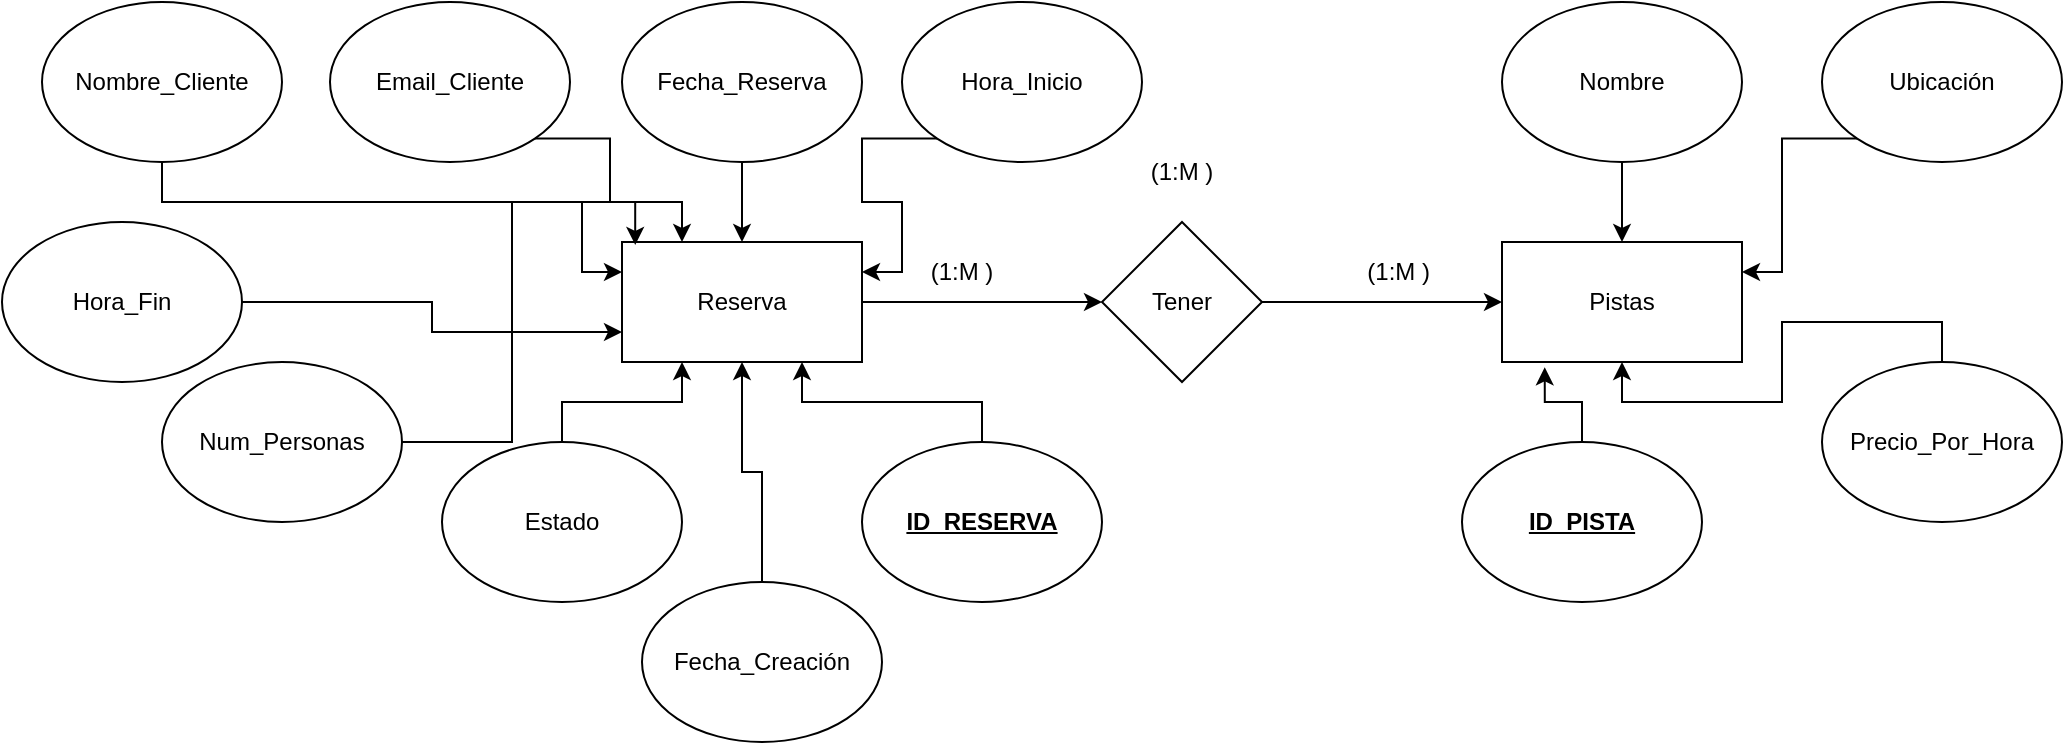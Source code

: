 <mxfile version="24.7.5">
  <diagram name="Página-1" id="u8HXv5CQFw7PcJTBH-40">
    <mxGraphModel dx="1318" dy="626" grid="1" gridSize="10" guides="1" tooltips="1" connect="1" arrows="1" fold="1" page="1" pageScale="1" pageWidth="827" pageHeight="1169" math="0" shadow="0">
      <root>
        <mxCell id="0" />
        <mxCell id="1" parent="0" />
        <mxCell id="_yp4fYKAYpIatXdRcKzD-2" value="Nombre_Cliente" style="ellipse;whiteSpace=wrap;html=1;" parent="1" vertex="1">
          <mxGeometry x="270" y="10" width="120" height="80" as="geometry" />
        </mxCell>
        <mxCell id="tcerWYPfzP1xGE7nUud--3" style="edgeStyle=orthogonalEdgeStyle;rounded=0;orthogonalLoop=1;jettySize=auto;html=1;exitX=1;exitY=1;exitDx=0;exitDy=0;entryX=0;entryY=0.25;entryDx=0;entryDy=0;" parent="1" source="_yp4fYKAYpIatXdRcKzD-3" target="_yp4fYKAYpIatXdRcKzD-11" edge="1">
          <mxGeometry relative="1" as="geometry" />
        </mxCell>
        <mxCell id="_yp4fYKAYpIatXdRcKzD-3" value="Email_Cliente" style="ellipse;whiteSpace=wrap;html=1;" parent="1" vertex="1">
          <mxGeometry x="414" y="10" width="120" height="80" as="geometry" />
        </mxCell>
        <mxCell id="tcerWYPfzP1xGE7nUud--6" style="edgeStyle=orthogonalEdgeStyle;rounded=0;orthogonalLoop=1;jettySize=auto;html=1;exitX=1;exitY=0.5;exitDx=0;exitDy=0;entryX=0;entryY=0.75;entryDx=0;entryDy=0;" parent="1" source="_yp4fYKAYpIatXdRcKzD-4" target="_yp4fYKAYpIatXdRcKzD-11" edge="1">
          <mxGeometry relative="1" as="geometry" />
        </mxCell>
        <mxCell id="_yp4fYKAYpIatXdRcKzD-4" value="Hora_Fin" style="ellipse;whiteSpace=wrap;html=1;" parent="1" vertex="1">
          <mxGeometry x="250" y="120" width="120" height="80" as="geometry" />
        </mxCell>
        <mxCell id="tcerWYPfzP1xGE7nUud--7" style="edgeStyle=orthogonalEdgeStyle;rounded=0;orthogonalLoop=1;jettySize=auto;html=1;exitX=1;exitY=0.5;exitDx=0;exitDy=0;entryX=0.25;entryY=0;entryDx=0;entryDy=0;" parent="1" source="_yp4fYKAYpIatXdRcKzD-5" target="_yp4fYKAYpIatXdRcKzD-11" edge="1">
          <mxGeometry relative="1" as="geometry" />
        </mxCell>
        <mxCell id="_yp4fYKAYpIatXdRcKzD-5" value="Num_Personas" style="ellipse;whiteSpace=wrap;html=1;" parent="1" vertex="1">
          <mxGeometry x="330" y="190" width="120" height="80" as="geometry" />
        </mxCell>
        <mxCell id="_yp4fYKAYpIatXdRcKzD-10" value="Pistas" style="rounded=0;whiteSpace=wrap;html=1;" parent="1" vertex="1">
          <mxGeometry x="1000" y="130" width="120" height="60" as="geometry" />
        </mxCell>
        <mxCell id="_yp4fYKAYpIatXdRcKzD-52" style="edgeStyle=orthogonalEdgeStyle;rounded=0;orthogonalLoop=1;jettySize=auto;html=1;exitX=1;exitY=0.5;exitDx=0;exitDy=0;entryX=0;entryY=0.5;entryDx=0;entryDy=0;" parent="1" source="_yp4fYKAYpIatXdRcKzD-11" target="_yp4fYKAYpIatXdRcKzD-47" edge="1">
          <mxGeometry relative="1" as="geometry" />
        </mxCell>
        <mxCell id="_yp4fYKAYpIatXdRcKzD-11" value="Reserva" style="rounded=0;whiteSpace=wrap;html=1;" parent="1" vertex="1">
          <mxGeometry x="560" y="130" width="120" height="60" as="geometry" />
        </mxCell>
        <mxCell id="_yp4fYKAYpIatXdRcKzD-38" style="edgeStyle=orthogonalEdgeStyle;rounded=0;orthogonalLoop=1;jettySize=auto;html=1;exitX=0;exitY=1;exitDx=0;exitDy=0;entryX=1;entryY=0.25;entryDx=0;entryDy=0;" parent="1" source="_yp4fYKAYpIatXdRcKzD-17" target="_yp4fYKAYpIatXdRcKzD-11" edge="1">
          <mxGeometry relative="1" as="geometry" />
        </mxCell>
        <mxCell id="_yp4fYKAYpIatXdRcKzD-17" value="Hora_Inicio" style="ellipse;whiteSpace=wrap;html=1;" parent="1" vertex="1">
          <mxGeometry x="700" y="10" width="120" height="80" as="geometry" />
        </mxCell>
        <mxCell id="_yp4fYKAYpIatXdRcKzD-36" style="edgeStyle=orthogonalEdgeStyle;rounded=0;orthogonalLoop=1;jettySize=auto;html=1;exitX=0.5;exitY=1;exitDx=0;exitDy=0;entryX=0.5;entryY=0;entryDx=0;entryDy=0;" parent="1" source="_yp4fYKAYpIatXdRcKzD-18" target="_yp4fYKAYpIatXdRcKzD-11" edge="1">
          <mxGeometry relative="1" as="geometry" />
        </mxCell>
        <mxCell id="_yp4fYKAYpIatXdRcKzD-18" value="Fecha_Reserva" style="ellipse;whiteSpace=wrap;html=1;" parent="1" vertex="1">
          <mxGeometry x="560" y="10" width="120" height="80" as="geometry" />
        </mxCell>
        <mxCell id="_yp4fYKAYpIatXdRcKzD-44" style="edgeStyle=orthogonalEdgeStyle;rounded=0;orthogonalLoop=1;jettySize=auto;html=1;exitX=0.5;exitY=0;exitDx=0;exitDy=0;entryX=0.75;entryY=1;entryDx=0;entryDy=0;" parent="1" source="_yp4fYKAYpIatXdRcKzD-21" target="_yp4fYKAYpIatXdRcKzD-11" edge="1">
          <mxGeometry relative="1" as="geometry" />
        </mxCell>
        <mxCell id="_yp4fYKAYpIatXdRcKzD-21" value="&lt;b&gt;&lt;u&gt;ID_RESERVA&lt;/u&gt;&lt;/b&gt;" style="ellipse;whiteSpace=wrap;html=1;" parent="1" vertex="1">
          <mxGeometry x="680" y="230" width="120" height="80" as="geometry" />
        </mxCell>
        <mxCell id="_yp4fYKAYpIatXdRcKzD-46" style="edgeStyle=orthogonalEdgeStyle;rounded=0;orthogonalLoop=1;jettySize=auto;html=1;exitX=0.5;exitY=0;exitDx=0;exitDy=0;entryX=0.25;entryY=1;entryDx=0;entryDy=0;" parent="1" source="_yp4fYKAYpIatXdRcKzD-23" target="_yp4fYKAYpIatXdRcKzD-11" edge="1">
          <mxGeometry relative="1" as="geometry" />
        </mxCell>
        <mxCell id="_yp4fYKAYpIatXdRcKzD-23" value="Estado" style="ellipse;whiteSpace=wrap;html=1;" parent="1" vertex="1">
          <mxGeometry x="470" y="230" width="120" height="80" as="geometry" />
        </mxCell>
        <mxCell id="_yp4fYKAYpIatXdRcKzD-53" style="edgeStyle=orthogonalEdgeStyle;rounded=0;orthogonalLoop=1;jettySize=auto;html=1;exitX=1;exitY=0.5;exitDx=0;exitDy=0;entryX=0;entryY=0.5;entryDx=0;entryDy=0;" parent="1" source="_yp4fYKAYpIatXdRcKzD-47" target="_yp4fYKAYpIatXdRcKzD-10" edge="1">
          <mxGeometry relative="1" as="geometry" />
        </mxCell>
        <mxCell id="_yp4fYKAYpIatXdRcKzD-47" value="Tener" style="rhombus;whiteSpace=wrap;html=1;" parent="1" vertex="1">
          <mxGeometry x="800" y="120" width="80" height="80" as="geometry" />
        </mxCell>
        <mxCell id="_yp4fYKAYpIatXdRcKzD-55" style="edgeStyle=orthogonalEdgeStyle;rounded=0;orthogonalLoop=1;jettySize=auto;html=1;exitX=0.5;exitY=1;exitDx=0;exitDy=0;" parent="1" source="_yp4fYKAYpIatXdRcKzD-48" target="_yp4fYKAYpIatXdRcKzD-10" edge="1">
          <mxGeometry relative="1" as="geometry" />
        </mxCell>
        <mxCell id="_yp4fYKAYpIatXdRcKzD-48" value="Nombre" style="ellipse;whiteSpace=wrap;html=1;" parent="1" vertex="1">
          <mxGeometry x="1000" y="10" width="120" height="80" as="geometry" />
        </mxCell>
        <mxCell id="_yp4fYKAYpIatXdRcKzD-56" style="edgeStyle=orthogonalEdgeStyle;rounded=0;orthogonalLoop=1;jettySize=auto;html=1;exitX=0;exitY=1;exitDx=0;exitDy=0;entryX=1;entryY=0.25;entryDx=0;entryDy=0;" parent="1" source="_yp4fYKAYpIatXdRcKzD-49" target="_yp4fYKAYpIatXdRcKzD-10" edge="1">
          <mxGeometry relative="1" as="geometry" />
        </mxCell>
        <mxCell id="_yp4fYKAYpIatXdRcKzD-49" value="Ubicación" style="ellipse;whiteSpace=wrap;html=1;" parent="1" vertex="1">
          <mxGeometry x="1160" y="10" width="120" height="80" as="geometry" />
        </mxCell>
        <mxCell id="_yp4fYKAYpIatXdRcKzD-50" value="&lt;b&gt;&lt;u&gt;ID_PISTA&lt;/u&gt;&lt;/b&gt;" style="ellipse;whiteSpace=wrap;html=1;" parent="1" vertex="1">
          <mxGeometry x="980" y="230" width="120" height="80" as="geometry" />
        </mxCell>
        <mxCell id="_yp4fYKAYpIatXdRcKzD-54" style="edgeStyle=orthogonalEdgeStyle;rounded=0;orthogonalLoop=1;jettySize=auto;html=1;exitX=0.5;exitY=0;exitDx=0;exitDy=0;entryX=0.5;entryY=1;entryDx=0;entryDy=0;" parent="1" source="_yp4fYKAYpIatXdRcKzD-51" target="_yp4fYKAYpIatXdRcKzD-10" edge="1">
          <mxGeometry relative="1" as="geometry" />
        </mxCell>
        <mxCell id="_yp4fYKAYpIatXdRcKzD-51" value="Precio_Por_Hora" style="ellipse;whiteSpace=wrap;html=1;" parent="1" vertex="1">
          <mxGeometry x="1160" y="190" width="120" height="80" as="geometry" />
        </mxCell>
        <mxCell id="_yp4fYKAYpIatXdRcKzD-57" style="edgeStyle=orthogonalEdgeStyle;rounded=0;orthogonalLoop=1;jettySize=auto;html=1;exitX=0.5;exitY=0;exitDx=0;exitDy=0;entryX=0.178;entryY=1.044;entryDx=0;entryDy=0;entryPerimeter=0;" parent="1" source="_yp4fYKAYpIatXdRcKzD-50" target="_yp4fYKAYpIatXdRcKzD-10" edge="1">
          <mxGeometry relative="1" as="geometry" />
        </mxCell>
        <mxCell id="_yp4fYKAYpIatXdRcKzD-80" value="(1:M )" style="text;html=1;align=center;verticalAlign=middle;whiteSpace=wrap;rounded=0;" parent="1" vertex="1">
          <mxGeometry x="700" y="130" width="60" height="30" as="geometry" />
        </mxCell>
        <mxCell id="_yp4fYKAYpIatXdRcKzD-81" value="(1:M )&amp;nbsp;" style="text;html=1;align=center;verticalAlign=middle;whiteSpace=wrap;rounded=0;" parent="1" vertex="1">
          <mxGeometry x="920" y="130" width="60" height="30" as="geometry" />
        </mxCell>
        <mxCell id="tcerWYPfzP1xGE7nUud--9" style="edgeStyle=orthogonalEdgeStyle;rounded=0;orthogonalLoop=1;jettySize=auto;html=1;exitX=0.5;exitY=0;exitDx=0;exitDy=0;entryX=0.5;entryY=1;entryDx=0;entryDy=0;" parent="1" source="tcerWYPfzP1xGE7nUud--1" target="_yp4fYKAYpIatXdRcKzD-11" edge="1">
          <mxGeometry relative="1" as="geometry" />
        </mxCell>
        <mxCell id="tcerWYPfzP1xGE7nUud--1" value="Fecha_Creación" style="ellipse;whiteSpace=wrap;html=1;" parent="1" vertex="1">
          <mxGeometry x="570" y="300" width="120" height="80" as="geometry" />
        </mxCell>
        <mxCell id="tcerWYPfzP1xGE7nUud--8" style="edgeStyle=orthogonalEdgeStyle;rounded=0;orthogonalLoop=1;jettySize=auto;html=1;exitX=0.5;exitY=1;exitDx=0;exitDy=0;entryX=0.055;entryY=0.024;entryDx=0;entryDy=0;entryPerimeter=0;" parent="1" source="_yp4fYKAYpIatXdRcKzD-2" target="_yp4fYKAYpIatXdRcKzD-11" edge="1">
          <mxGeometry relative="1" as="geometry" />
        </mxCell>
        <mxCell id="xyv1NJgKtecKDEJ_JUCx-2" value="(1:M )" style="text;html=1;align=center;verticalAlign=middle;whiteSpace=wrap;rounded=0;" vertex="1" parent="1">
          <mxGeometry x="810" y="80" width="60" height="30" as="geometry" />
        </mxCell>
      </root>
    </mxGraphModel>
  </diagram>
</mxfile>
